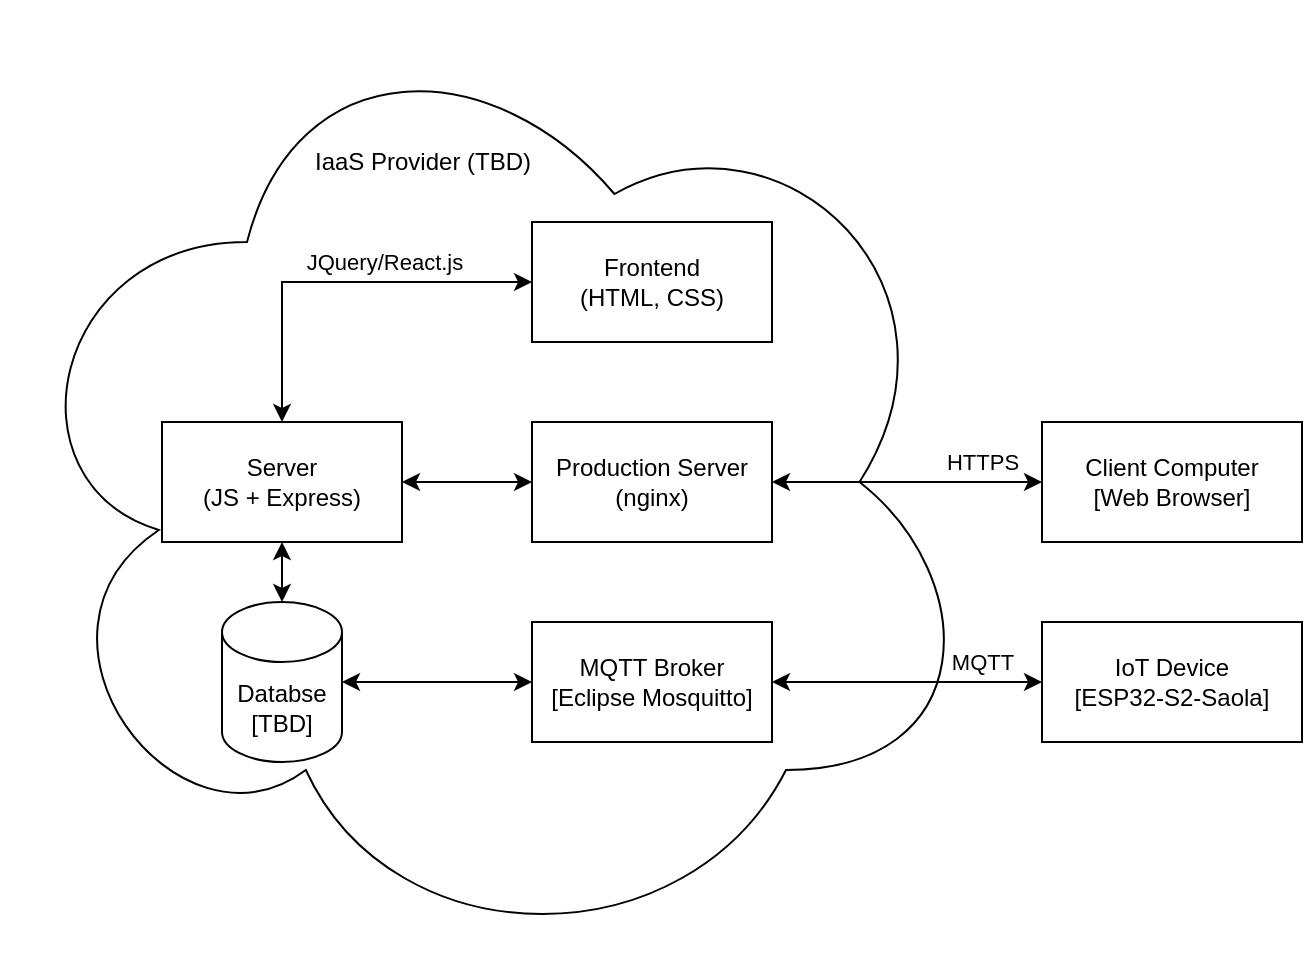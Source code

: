 <mxfile version="15.4.0" type="device"><diagram id="hjHETTiT2KymrP8canzW" name="Page-1"><mxGraphModel dx="877" dy="887" grid="1" gridSize="10" guides="1" tooltips="1" connect="1" arrows="1" fold="1" page="1" pageScale="1" pageWidth="1100" pageHeight="850" math="0" shadow="0"><root><mxCell id="0"/><mxCell id="1" parent="0"/><mxCell id="C9ZLnt20T_Q_jH8jFK8T-7" value="" style="ellipse;shape=cloud;whiteSpace=wrap;html=1;" parent="1" vertex="1"><mxGeometry x="190" y="60" width="490" height="480" as="geometry"/></mxCell><mxCell id="C9ZLnt20T_Q_jH8jFK8T-9" style="edgeStyle=orthogonalEdgeStyle;rounded=0;orthogonalLoop=1;jettySize=auto;html=1;exitX=0;exitY=0.5;exitDx=0;exitDy=0;startArrow=classic;startFill=1;" parent="1" source="C9ZLnt20T_Q_jH8jFK8T-1" target="C9ZLnt20T_Q_jH8jFK8T-5" edge="1"><mxGeometry relative="1" as="geometry"/></mxCell><mxCell id="C9ZLnt20T_Q_jH8jFK8T-19" value="MQTT" style="edgeLabel;html=1;align=center;verticalAlign=middle;resizable=0;points=[];" parent="C9ZLnt20T_Q_jH8jFK8T-9" vertex="1" connectable="0"><mxGeometry x="-0.165" y="4" relative="1" as="geometry"><mxPoint x="26" y="-14" as="offset"/></mxGeometry></mxCell><mxCell id="C9ZLnt20T_Q_jH8jFK8T-1" value="IoT Device&lt;br&gt;[ESP32-S2-Saola]" style="rounded=0;whiteSpace=wrap;html=1;" parent="1" vertex="1"><mxGeometry x="710" y="370" width="130" height="60" as="geometry"/></mxCell><mxCell id="C9ZLnt20T_Q_jH8jFK8T-2" value="IaaS Provider (TBD)" style="text;html=1;align=center;verticalAlign=middle;resizable=0;points=[];autosize=1;strokeColor=none;fillColor=none;" parent="1" vertex="1"><mxGeometry x="340" y="130" width="120" height="20" as="geometry"/></mxCell><mxCell id="C9ZLnt20T_Q_jH8jFK8T-10" style="edgeStyle=orthogonalEdgeStyle;rounded=0;orthogonalLoop=1;jettySize=auto;html=1;exitX=0.5;exitY=1;exitDx=0;exitDy=0;entryX=0.5;entryY=0;entryDx=0;entryDy=0;entryPerimeter=0;startArrow=classic;startFill=1;" parent="1" source="C9ZLnt20T_Q_jH8jFK8T-3" target="C9ZLnt20T_Q_jH8jFK8T-4" edge="1"><mxGeometry relative="1" as="geometry"/></mxCell><mxCell id="C9ZLnt20T_Q_jH8jFK8T-14" style="edgeStyle=orthogonalEdgeStyle;rounded=0;orthogonalLoop=1;jettySize=auto;html=1;exitX=0.5;exitY=0;exitDx=0;exitDy=0;entryX=0;entryY=0.5;entryDx=0;entryDy=0;startArrow=classic;startFill=1;" parent="1" source="C9ZLnt20T_Q_jH8jFK8T-3" target="C9ZLnt20T_Q_jH8jFK8T-6" edge="1"><mxGeometry relative="1" as="geometry"/></mxCell><mxCell id="C9ZLnt20T_Q_jH8jFK8T-3" value="Server&lt;br&gt;(JS + Express)" style="rounded=0;whiteSpace=wrap;html=1;" parent="1" vertex="1"><mxGeometry x="270" y="270" width="120" height="60" as="geometry"/></mxCell><mxCell id="C9ZLnt20T_Q_jH8jFK8T-4" value="Databse&lt;br&gt;[TBD]" style="shape=cylinder3;whiteSpace=wrap;html=1;boundedLbl=1;backgroundOutline=1;size=15;" parent="1" vertex="1"><mxGeometry x="300" y="360" width="60" height="80" as="geometry"/></mxCell><mxCell id="C9ZLnt20T_Q_jH8jFK8T-11" style="edgeStyle=orthogonalEdgeStyle;rounded=0;orthogonalLoop=1;jettySize=auto;html=1;exitX=0;exitY=0.5;exitDx=0;exitDy=0;startArrow=classic;startFill=1;" parent="1" source="C9ZLnt20T_Q_jH8jFK8T-5" target="C9ZLnt20T_Q_jH8jFK8T-4" edge="1"><mxGeometry relative="1" as="geometry"/></mxCell><mxCell id="C9ZLnt20T_Q_jH8jFK8T-5" value="MQTT Broker&lt;br&gt;[Eclipse Mosquitto]" style="rounded=0;whiteSpace=wrap;html=1;" parent="1" vertex="1"><mxGeometry x="455" y="370" width="120" height="60" as="geometry"/></mxCell><mxCell id="C9ZLnt20T_Q_jH8jFK8T-6" value="Frontend&lt;br&gt;(HTML, CSS)" style="rounded=0;whiteSpace=wrap;html=1;" parent="1" vertex="1"><mxGeometry x="455" y="170" width="120" height="60" as="geometry"/></mxCell><mxCell id="C9ZLnt20T_Q_jH8jFK8T-12" style="edgeStyle=orthogonalEdgeStyle;rounded=0;orthogonalLoop=1;jettySize=auto;html=1;exitX=0;exitY=0.5;exitDx=0;exitDy=0;startArrow=classic;startFill=1;" parent="1" source="C9ZLnt20T_Q_jH8jFK8T-8" target="C9ZLnt20T_Q_jH8jFK8T-3" edge="1"><mxGeometry relative="1" as="geometry"/></mxCell><mxCell id="C9ZLnt20T_Q_jH8jFK8T-8" value="Production Server (nginx)" style="rounded=0;whiteSpace=wrap;html=1;" parent="1" vertex="1"><mxGeometry x="455" y="270" width="120" height="60" as="geometry"/></mxCell><mxCell id="C9ZLnt20T_Q_jH8jFK8T-17" style="edgeStyle=orthogonalEdgeStyle;rounded=0;orthogonalLoop=1;jettySize=auto;html=1;exitX=0;exitY=0.5;exitDx=0;exitDy=0;entryX=1;entryY=0.5;entryDx=0;entryDy=0;startArrow=classic;startFill=1;" parent="1" source="C9ZLnt20T_Q_jH8jFK8T-15" target="C9ZLnt20T_Q_jH8jFK8T-8" edge="1"><mxGeometry relative="1" as="geometry"/></mxCell><mxCell id="C9ZLnt20T_Q_jH8jFK8T-20" value="HTTPS" style="edgeLabel;html=1;align=center;verticalAlign=middle;resizable=0;points=[];" parent="C9ZLnt20T_Q_jH8jFK8T-17" vertex="1" connectable="0"><mxGeometry x="-0.268" y="-4" relative="1" as="geometry"><mxPoint x="19" y="-6" as="offset"/></mxGeometry></mxCell><mxCell id="C9ZLnt20T_Q_jH8jFK8T-15" value="Client Computer&lt;br&gt;[Web Browser]" style="rounded=0;whiteSpace=wrap;html=1;" parent="1" vertex="1"><mxGeometry x="710" y="270" width="130" height="60" as="geometry"/></mxCell><mxCell id="C9ZLnt20T_Q_jH8jFK8T-21" value="JQuery/React.js" style="edgeLabel;html=1;align=center;verticalAlign=middle;resizable=0;points=[];" parent="1" vertex="1" connectable="0"><mxGeometry x="395" y="190" as="geometry"><mxPoint x="-14" as="offset"/></mxGeometry></mxCell></root></mxGraphModel></diagram></mxfile>